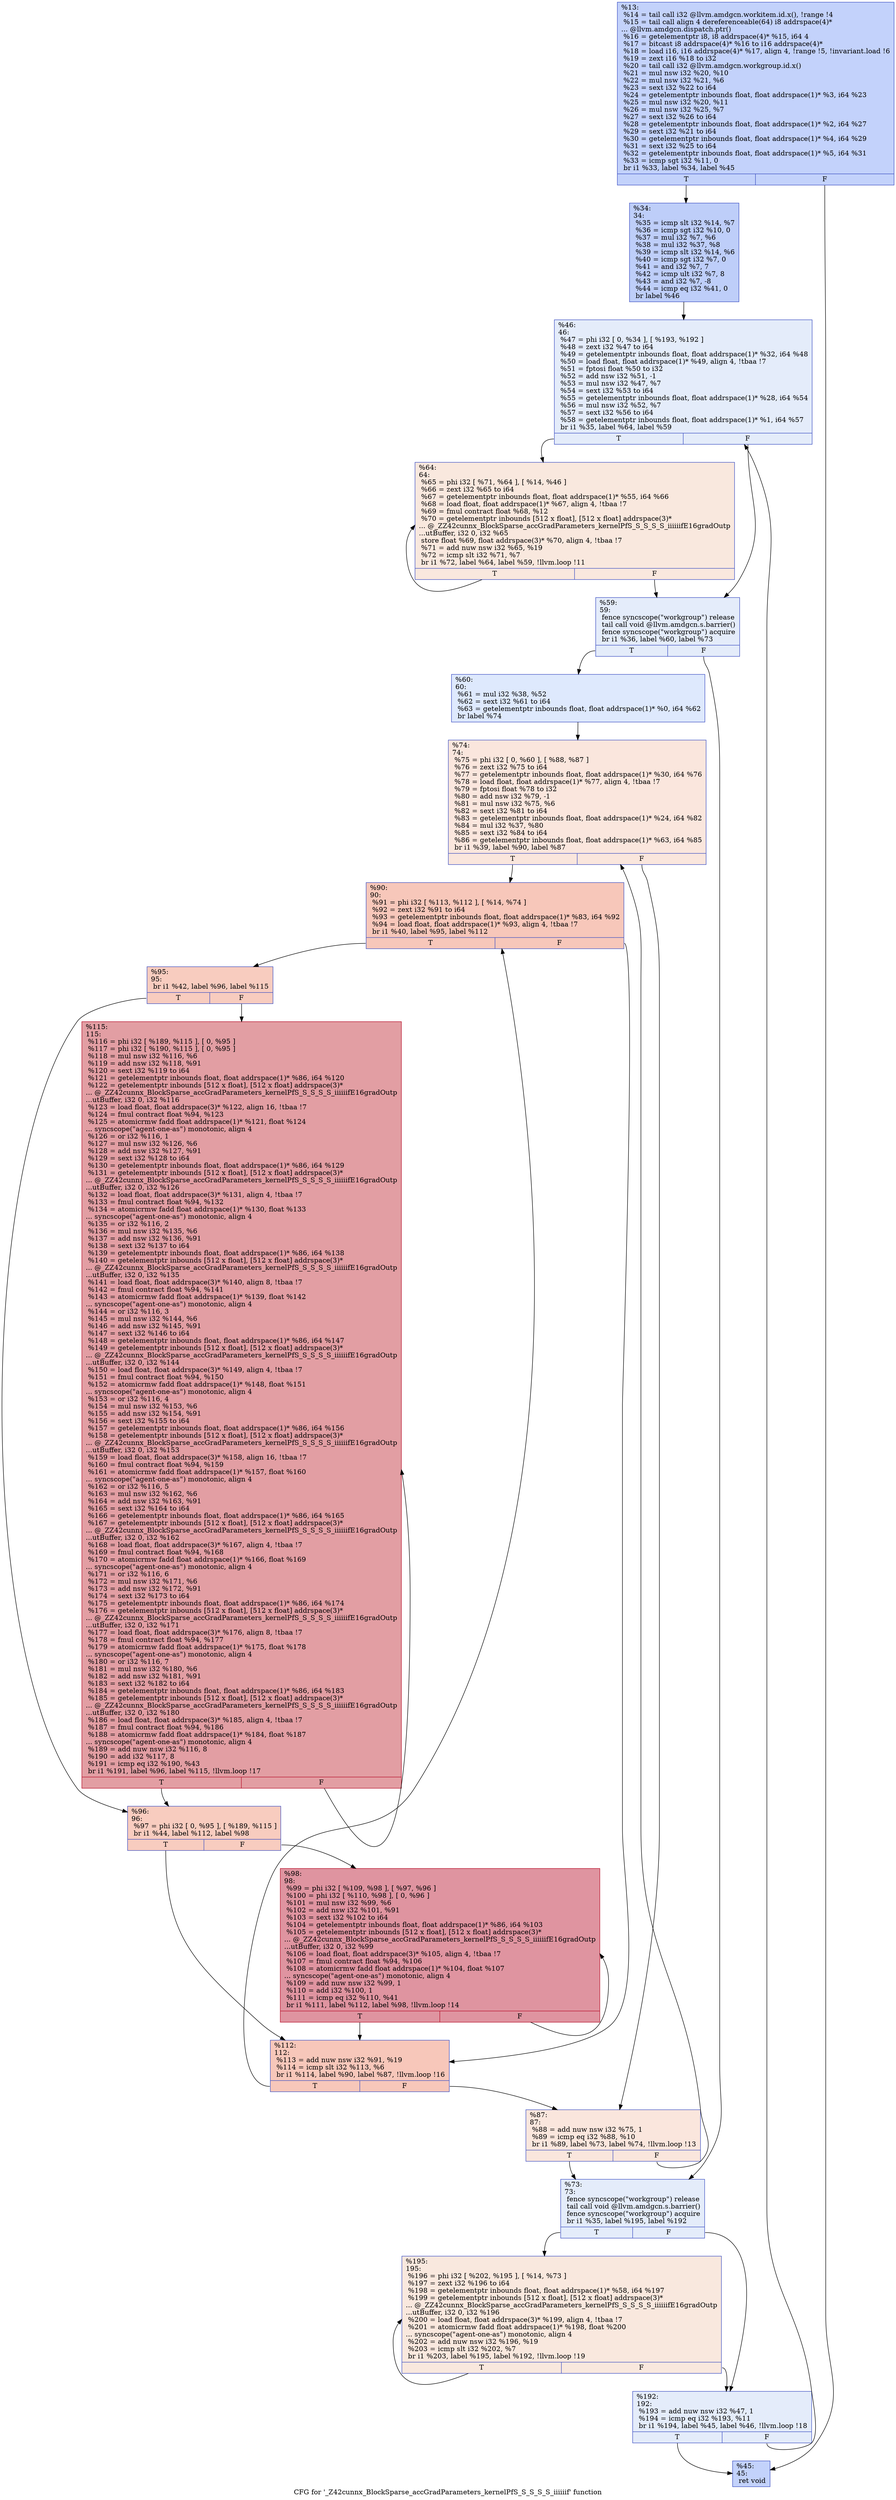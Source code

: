 digraph "CFG for '_Z42cunnx_BlockSparse_accGradParameters_kernelPfS_S_S_S_S_iiiiiif' function" {
	label="CFG for '_Z42cunnx_BlockSparse_accGradParameters_kernelPfS_S_S_S_S_iiiiiif' function";

	Node0x599a270 [shape=record,color="#3d50c3ff", style=filled, fillcolor="#779af770",label="{%13:\l  %14 = tail call i32 @llvm.amdgcn.workitem.id.x(), !range !4\l  %15 = tail call align 4 dereferenceable(64) i8 addrspace(4)*\l... @llvm.amdgcn.dispatch.ptr()\l  %16 = getelementptr i8, i8 addrspace(4)* %15, i64 4\l  %17 = bitcast i8 addrspace(4)* %16 to i16 addrspace(4)*\l  %18 = load i16, i16 addrspace(4)* %17, align 4, !range !5, !invariant.load !6\l  %19 = zext i16 %18 to i32\l  %20 = tail call i32 @llvm.amdgcn.workgroup.id.x()\l  %21 = mul nsw i32 %20, %10\l  %22 = mul nsw i32 %21, %6\l  %23 = sext i32 %22 to i64\l  %24 = getelementptr inbounds float, float addrspace(1)* %3, i64 %23\l  %25 = mul nsw i32 %20, %11\l  %26 = mul nsw i32 %25, %7\l  %27 = sext i32 %26 to i64\l  %28 = getelementptr inbounds float, float addrspace(1)* %2, i64 %27\l  %29 = sext i32 %21 to i64\l  %30 = getelementptr inbounds float, float addrspace(1)* %4, i64 %29\l  %31 = sext i32 %25 to i64\l  %32 = getelementptr inbounds float, float addrspace(1)* %5, i64 %31\l  %33 = icmp sgt i32 %11, 0\l  br i1 %33, label %34, label %45\l|{<s0>T|<s1>F}}"];
	Node0x599a270:s0 -> Node0x599c0f0;
	Node0x599a270:s1 -> Node0x599cff0;
	Node0x599c0f0 [shape=record,color="#3d50c3ff", style=filled, fillcolor="#6c8ff170",label="{%34:\l34:                                               \l  %35 = icmp slt i32 %14, %7\l  %36 = icmp sgt i32 %10, 0\l  %37 = mul i32 %7, %6\l  %38 = mul i32 %37, %8\l  %39 = icmp slt i32 %14, %6\l  %40 = icmp sgt i32 %7, 0\l  %41 = and i32 %7, 7\l  %42 = icmp ult i32 %7, 8\l  %43 = and i32 %7, -8\l  %44 = icmp eq i32 %41, 0\l  br label %46\l}"];
	Node0x599c0f0 -> Node0x599d730;
	Node0x599cff0 [shape=record,color="#3d50c3ff", style=filled, fillcolor="#779af770",label="{%45:\l45:                                               \l  ret void\l}"];
	Node0x599d730 [shape=record,color="#3d50c3ff", style=filled, fillcolor="#c1d4f470",label="{%46:\l46:                                               \l  %47 = phi i32 [ 0, %34 ], [ %193, %192 ]\l  %48 = zext i32 %47 to i64\l  %49 = getelementptr inbounds float, float addrspace(1)* %32, i64 %48\l  %50 = load float, float addrspace(1)* %49, align 4, !tbaa !7\l  %51 = fptosi float %50 to i32\l  %52 = add nsw i32 %51, -1\l  %53 = mul nsw i32 %47, %7\l  %54 = sext i32 %53 to i64\l  %55 = getelementptr inbounds float, float addrspace(1)* %28, i64 %54\l  %56 = mul nsw i32 %52, %7\l  %57 = sext i32 %56 to i64\l  %58 = getelementptr inbounds float, float addrspace(1)* %1, i64 %57\l  br i1 %35, label %64, label %59\l|{<s0>T|<s1>F}}"];
	Node0x599d730:s0 -> Node0x599e0d0;
	Node0x599d730:s1 -> Node0x599e160;
	Node0x599e160 [shape=record,color="#3d50c3ff", style=filled, fillcolor="#c1d4f470",label="{%59:\l59:                                               \l  fence syncscope(\"workgroup\") release\l  tail call void @llvm.amdgcn.s.barrier()\l  fence syncscope(\"workgroup\") acquire\l  br i1 %36, label %60, label %73\l|{<s0>T|<s1>F}}"];
	Node0x599e160:s0 -> Node0x599e570;
	Node0x599e160:s1 -> Node0x599e600;
	Node0x599e570 [shape=record,color="#3d50c3ff", style=filled, fillcolor="#b5cdfa70",label="{%60:\l60:                                               \l  %61 = mul i32 %38, %52\l  %62 = sext i32 %61 to i64\l  %63 = getelementptr inbounds float, float addrspace(1)* %0, i64 %62\l  br label %74\l}"];
	Node0x599e570 -> Node0x599e8e0;
	Node0x599e0d0 [shape=record,color="#3d50c3ff", style=filled, fillcolor="#f2cab570",label="{%64:\l64:                                               \l  %65 = phi i32 [ %71, %64 ], [ %14, %46 ]\l  %66 = zext i32 %65 to i64\l  %67 = getelementptr inbounds float, float addrspace(1)* %55, i64 %66\l  %68 = load float, float addrspace(1)* %67, align 4, !tbaa !7\l  %69 = fmul contract float %68, %12\l  %70 = getelementptr inbounds [512 x float], [512 x float] addrspace(3)*\l... @_ZZ42cunnx_BlockSparse_accGradParameters_kernelPfS_S_S_S_S_iiiiiifE16gradOutp\l...utBuffer, i32 0, i32 %65\l  store float %69, float addrspace(3)* %70, align 4, !tbaa !7\l  %71 = add nuw nsw i32 %65, %19\l  %72 = icmp slt i32 %71, %7\l  br i1 %72, label %64, label %59, !llvm.loop !11\l|{<s0>T|<s1>F}}"];
	Node0x599e0d0:s0 -> Node0x599e0d0;
	Node0x599e0d0:s1 -> Node0x599e160;
	Node0x599e600 [shape=record,color="#3d50c3ff", style=filled, fillcolor="#c1d4f470",label="{%73:\l73:                                               \l  fence syncscope(\"workgroup\") release\l  tail call void @llvm.amdgcn.s.barrier()\l  fence syncscope(\"workgroup\") acquire\l  br i1 %35, label %195, label %192\l|{<s0>T|<s1>F}}"];
	Node0x599e600:s0 -> Node0x599fa90;
	Node0x599e600:s1 -> Node0x599d870;
	Node0x599e8e0 [shape=record,color="#3d50c3ff", style=filled, fillcolor="#f3c7b170",label="{%74:\l74:                                               \l  %75 = phi i32 [ 0, %60 ], [ %88, %87 ]\l  %76 = zext i32 %75 to i64\l  %77 = getelementptr inbounds float, float addrspace(1)* %30, i64 %76\l  %78 = load float, float addrspace(1)* %77, align 4, !tbaa !7\l  %79 = fptosi float %78 to i32\l  %80 = add nsw i32 %79, -1\l  %81 = mul nsw i32 %75, %6\l  %82 = sext i32 %81 to i64\l  %83 = getelementptr inbounds float, float addrspace(1)* %24, i64 %82\l  %84 = mul i32 %37, %80\l  %85 = sext i32 %84 to i64\l  %86 = getelementptr inbounds float, float addrspace(1)* %63, i64 %85\l  br i1 %39, label %90, label %87\l|{<s0>T|<s1>F}}"];
	Node0x599e8e0:s0 -> Node0x59a0290;
	Node0x599e8e0:s1 -> Node0x599fb90;
	Node0x599fb90 [shape=record,color="#3d50c3ff", style=filled, fillcolor="#f3c7b170",label="{%87:\l87:                                               \l  %88 = add nuw nsw i32 %75, 1\l  %89 = icmp eq i32 %88, %10\l  br i1 %89, label %73, label %74, !llvm.loop !13\l|{<s0>T|<s1>F}}"];
	Node0x599fb90:s0 -> Node0x599e600;
	Node0x599fb90:s1 -> Node0x599e8e0;
	Node0x59a0290 [shape=record,color="#3d50c3ff", style=filled, fillcolor="#ec7f6370",label="{%90:\l90:                                               \l  %91 = phi i32 [ %113, %112 ], [ %14, %74 ]\l  %92 = zext i32 %91 to i64\l  %93 = getelementptr inbounds float, float addrspace(1)* %83, i64 %92\l  %94 = load float, float addrspace(1)* %93, align 4, !tbaa !7\l  br i1 %40, label %95, label %112\l|{<s0>T|<s1>F}}"];
	Node0x59a0290:s0 -> Node0x59a0950;
	Node0x59a0290:s1 -> Node0x59a0660;
	Node0x59a0950 [shape=record,color="#3d50c3ff", style=filled, fillcolor="#f08b6e70",label="{%95:\l95:                                               \l  br i1 %42, label %96, label %115\l|{<s0>T|<s1>F}}"];
	Node0x59a0950:s0 -> Node0x59a0a90;
	Node0x59a0950:s1 -> Node0x59a0ae0;
	Node0x59a0a90 [shape=record,color="#3d50c3ff", style=filled, fillcolor="#f08b6e70",label="{%96:\l96:                                               \l  %97 = phi i32 [ 0, %95 ], [ %189, %115 ]\l  br i1 %44, label %112, label %98\l|{<s0>T|<s1>F}}"];
	Node0x59a0a90:s0 -> Node0x59a0660;
	Node0x59a0a90:s1 -> Node0x59a0cd0;
	Node0x59a0cd0 [shape=record,color="#b70d28ff", style=filled, fillcolor="#b70d2870",label="{%98:\l98:                                               \l  %99 = phi i32 [ %109, %98 ], [ %97, %96 ]\l  %100 = phi i32 [ %110, %98 ], [ 0, %96 ]\l  %101 = mul nsw i32 %99, %6\l  %102 = add nsw i32 %101, %91\l  %103 = sext i32 %102 to i64\l  %104 = getelementptr inbounds float, float addrspace(1)* %86, i64 %103\l  %105 = getelementptr inbounds [512 x float], [512 x float] addrspace(3)*\l... @_ZZ42cunnx_BlockSparse_accGradParameters_kernelPfS_S_S_S_S_iiiiiifE16gradOutp\l...utBuffer, i32 0, i32 %99\l  %106 = load float, float addrspace(3)* %105, align 4, !tbaa !7\l  %107 = fmul contract float %94, %106\l  %108 = atomicrmw fadd float addrspace(1)* %104, float %107\l... syncscope(\"agent-one-as\") monotonic, align 4\l  %109 = add nuw nsw i32 %99, 1\l  %110 = add i32 %100, 1\l  %111 = icmp eq i32 %110, %41\l  br i1 %111, label %112, label %98, !llvm.loop !14\l|{<s0>T|<s1>F}}"];
	Node0x59a0cd0:s0 -> Node0x59a0660;
	Node0x59a0cd0:s1 -> Node0x59a0cd0;
	Node0x59a0660 [shape=record,color="#3d50c3ff", style=filled, fillcolor="#ec7f6370",label="{%112:\l112:                                              \l  %113 = add nuw nsw i32 %91, %19\l  %114 = icmp slt i32 %113, %6\l  br i1 %114, label %90, label %87, !llvm.loop !16\l|{<s0>T|<s1>F}}"];
	Node0x59a0660:s0 -> Node0x59a0290;
	Node0x59a0660:s1 -> Node0x599fb90;
	Node0x59a0ae0 [shape=record,color="#b70d28ff", style=filled, fillcolor="#be242e70",label="{%115:\l115:                                              \l  %116 = phi i32 [ %189, %115 ], [ 0, %95 ]\l  %117 = phi i32 [ %190, %115 ], [ 0, %95 ]\l  %118 = mul nsw i32 %116, %6\l  %119 = add nsw i32 %118, %91\l  %120 = sext i32 %119 to i64\l  %121 = getelementptr inbounds float, float addrspace(1)* %86, i64 %120\l  %122 = getelementptr inbounds [512 x float], [512 x float] addrspace(3)*\l... @_ZZ42cunnx_BlockSparse_accGradParameters_kernelPfS_S_S_S_S_iiiiiifE16gradOutp\l...utBuffer, i32 0, i32 %116\l  %123 = load float, float addrspace(3)* %122, align 16, !tbaa !7\l  %124 = fmul contract float %94, %123\l  %125 = atomicrmw fadd float addrspace(1)* %121, float %124\l... syncscope(\"agent-one-as\") monotonic, align 4\l  %126 = or i32 %116, 1\l  %127 = mul nsw i32 %126, %6\l  %128 = add nsw i32 %127, %91\l  %129 = sext i32 %128 to i64\l  %130 = getelementptr inbounds float, float addrspace(1)* %86, i64 %129\l  %131 = getelementptr inbounds [512 x float], [512 x float] addrspace(3)*\l... @_ZZ42cunnx_BlockSparse_accGradParameters_kernelPfS_S_S_S_S_iiiiiifE16gradOutp\l...utBuffer, i32 0, i32 %126\l  %132 = load float, float addrspace(3)* %131, align 4, !tbaa !7\l  %133 = fmul contract float %94, %132\l  %134 = atomicrmw fadd float addrspace(1)* %130, float %133\l... syncscope(\"agent-one-as\") monotonic, align 4\l  %135 = or i32 %116, 2\l  %136 = mul nsw i32 %135, %6\l  %137 = add nsw i32 %136, %91\l  %138 = sext i32 %137 to i64\l  %139 = getelementptr inbounds float, float addrspace(1)* %86, i64 %138\l  %140 = getelementptr inbounds [512 x float], [512 x float] addrspace(3)*\l... @_ZZ42cunnx_BlockSparse_accGradParameters_kernelPfS_S_S_S_S_iiiiiifE16gradOutp\l...utBuffer, i32 0, i32 %135\l  %141 = load float, float addrspace(3)* %140, align 8, !tbaa !7\l  %142 = fmul contract float %94, %141\l  %143 = atomicrmw fadd float addrspace(1)* %139, float %142\l... syncscope(\"agent-one-as\") monotonic, align 4\l  %144 = or i32 %116, 3\l  %145 = mul nsw i32 %144, %6\l  %146 = add nsw i32 %145, %91\l  %147 = sext i32 %146 to i64\l  %148 = getelementptr inbounds float, float addrspace(1)* %86, i64 %147\l  %149 = getelementptr inbounds [512 x float], [512 x float] addrspace(3)*\l... @_ZZ42cunnx_BlockSparse_accGradParameters_kernelPfS_S_S_S_S_iiiiiifE16gradOutp\l...utBuffer, i32 0, i32 %144\l  %150 = load float, float addrspace(3)* %149, align 4, !tbaa !7\l  %151 = fmul contract float %94, %150\l  %152 = atomicrmw fadd float addrspace(1)* %148, float %151\l... syncscope(\"agent-one-as\") monotonic, align 4\l  %153 = or i32 %116, 4\l  %154 = mul nsw i32 %153, %6\l  %155 = add nsw i32 %154, %91\l  %156 = sext i32 %155 to i64\l  %157 = getelementptr inbounds float, float addrspace(1)* %86, i64 %156\l  %158 = getelementptr inbounds [512 x float], [512 x float] addrspace(3)*\l... @_ZZ42cunnx_BlockSparse_accGradParameters_kernelPfS_S_S_S_S_iiiiiifE16gradOutp\l...utBuffer, i32 0, i32 %153\l  %159 = load float, float addrspace(3)* %158, align 16, !tbaa !7\l  %160 = fmul contract float %94, %159\l  %161 = atomicrmw fadd float addrspace(1)* %157, float %160\l... syncscope(\"agent-one-as\") monotonic, align 4\l  %162 = or i32 %116, 5\l  %163 = mul nsw i32 %162, %6\l  %164 = add nsw i32 %163, %91\l  %165 = sext i32 %164 to i64\l  %166 = getelementptr inbounds float, float addrspace(1)* %86, i64 %165\l  %167 = getelementptr inbounds [512 x float], [512 x float] addrspace(3)*\l... @_ZZ42cunnx_BlockSparse_accGradParameters_kernelPfS_S_S_S_S_iiiiiifE16gradOutp\l...utBuffer, i32 0, i32 %162\l  %168 = load float, float addrspace(3)* %167, align 4, !tbaa !7\l  %169 = fmul contract float %94, %168\l  %170 = atomicrmw fadd float addrspace(1)* %166, float %169\l... syncscope(\"agent-one-as\") monotonic, align 4\l  %171 = or i32 %116, 6\l  %172 = mul nsw i32 %171, %6\l  %173 = add nsw i32 %172, %91\l  %174 = sext i32 %173 to i64\l  %175 = getelementptr inbounds float, float addrspace(1)* %86, i64 %174\l  %176 = getelementptr inbounds [512 x float], [512 x float] addrspace(3)*\l... @_ZZ42cunnx_BlockSparse_accGradParameters_kernelPfS_S_S_S_S_iiiiiifE16gradOutp\l...utBuffer, i32 0, i32 %171\l  %177 = load float, float addrspace(3)* %176, align 8, !tbaa !7\l  %178 = fmul contract float %94, %177\l  %179 = atomicrmw fadd float addrspace(1)* %175, float %178\l... syncscope(\"agent-one-as\") monotonic, align 4\l  %180 = or i32 %116, 7\l  %181 = mul nsw i32 %180, %6\l  %182 = add nsw i32 %181, %91\l  %183 = sext i32 %182 to i64\l  %184 = getelementptr inbounds float, float addrspace(1)* %86, i64 %183\l  %185 = getelementptr inbounds [512 x float], [512 x float] addrspace(3)*\l... @_ZZ42cunnx_BlockSparse_accGradParameters_kernelPfS_S_S_S_S_iiiiiifE16gradOutp\l...utBuffer, i32 0, i32 %180\l  %186 = load float, float addrspace(3)* %185, align 4, !tbaa !7\l  %187 = fmul contract float %94, %186\l  %188 = atomicrmw fadd float addrspace(1)* %184, float %187\l... syncscope(\"agent-one-as\") monotonic, align 4\l  %189 = add nuw nsw i32 %116, 8\l  %190 = add i32 %117, 8\l  %191 = icmp eq i32 %190, %43\l  br i1 %191, label %96, label %115, !llvm.loop !17\l|{<s0>T|<s1>F}}"];
	Node0x59a0ae0:s0 -> Node0x59a0a90;
	Node0x59a0ae0:s1 -> Node0x59a0ae0;
	Node0x599d870 [shape=record,color="#3d50c3ff", style=filled, fillcolor="#c1d4f470",label="{%192:\l192:                                              \l  %193 = add nuw nsw i32 %47, 1\l  %194 = icmp eq i32 %193, %11\l  br i1 %194, label %45, label %46, !llvm.loop !18\l|{<s0>T|<s1>F}}"];
	Node0x599d870:s0 -> Node0x599cff0;
	Node0x599d870:s1 -> Node0x599d730;
	Node0x599fa90 [shape=record,color="#3d50c3ff", style=filled, fillcolor="#f2cab570",label="{%195:\l195:                                              \l  %196 = phi i32 [ %202, %195 ], [ %14, %73 ]\l  %197 = zext i32 %196 to i64\l  %198 = getelementptr inbounds float, float addrspace(1)* %58, i64 %197\l  %199 = getelementptr inbounds [512 x float], [512 x float] addrspace(3)*\l... @_ZZ42cunnx_BlockSparse_accGradParameters_kernelPfS_S_S_S_S_iiiiiifE16gradOutp\l...utBuffer, i32 0, i32 %196\l  %200 = load float, float addrspace(3)* %199, align 4, !tbaa !7\l  %201 = atomicrmw fadd float addrspace(1)* %198, float %200\l... syncscope(\"agent-one-as\") monotonic, align 4\l  %202 = add nuw nsw i32 %196, %19\l  %203 = icmp slt i32 %202, %7\l  br i1 %203, label %195, label %192, !llvm.loop !19\l|{<s0>T|<s1>F}}"];
	Node0x599fa90:s0 -> Node0x599fa90;
	Node0x599fa90:s1 -> Node0x599d870;
}
